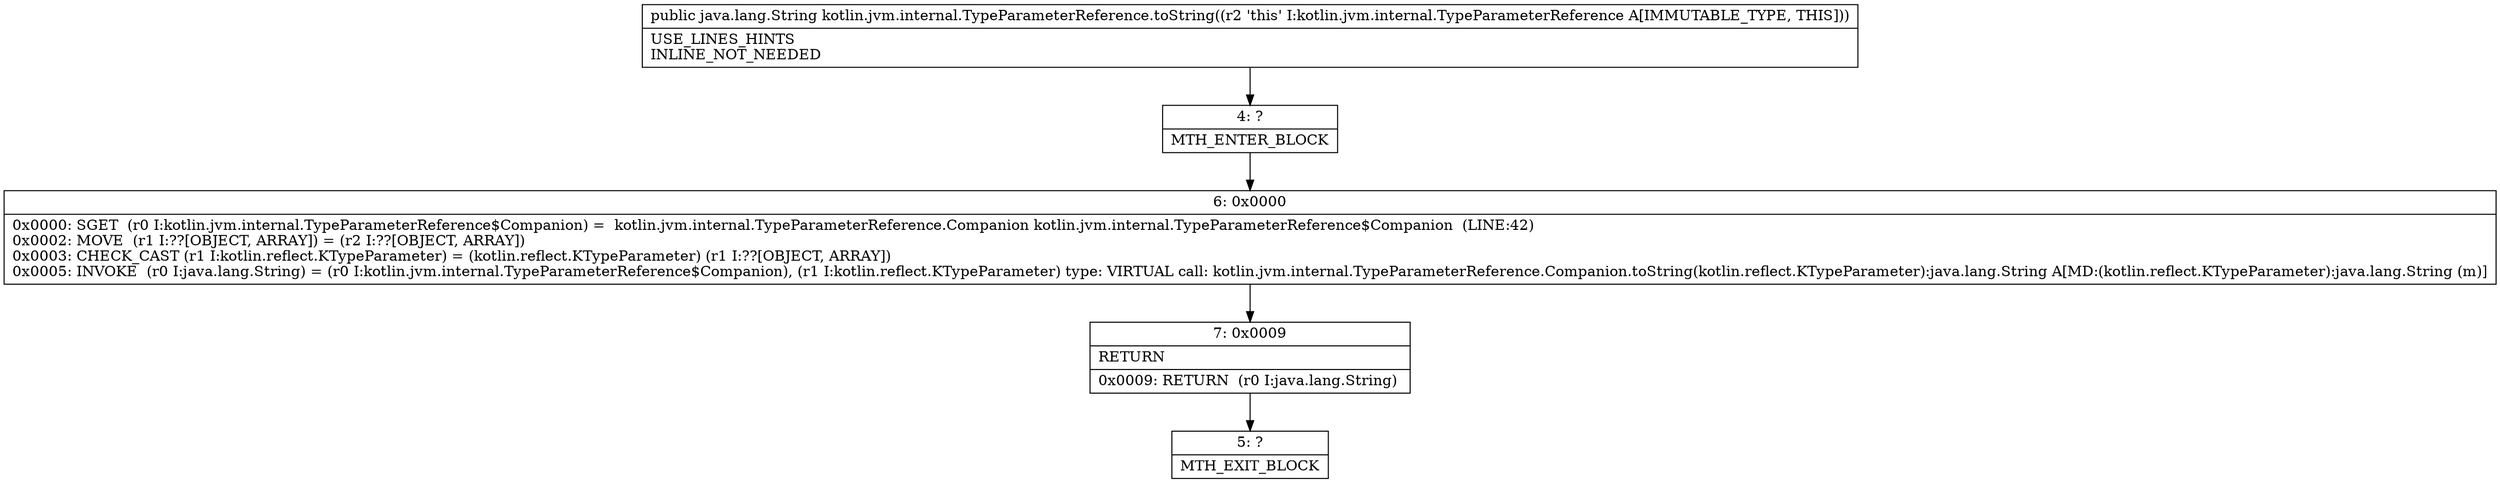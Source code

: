 digraph "CFG forkotlin.jvm.internal.TypeParameterReference.toString()Ljava\/lang\/String;" {
Node_4 [shape=record,label="{4\:\ ?|MTH_ENTER_BLOCK\l}"];
Node_6 [shape=record,label="{6\:\ 0x0000|0x0000: SGET  (r0 I:kotlin.jvm.internal.TypeParameterReference$Companion) =  kotlin.jvm.internal.TypeParameterReference.Companion kotlin.jvm.internal.TypeParameterReference$Companion  (LINE:42)\l0x0002: MOVE  (r1 I:??[OBJECT, ARRAY]) = (r2 I:??[OBJECT, ARRAY]) \l0x0003: CHECK_CAST (r1 I:kotlin.reflect.KTypeParameter) = (kotlin.reflect.KTypeParameter) (r1 I:??[OBJECT, ARRAY]) \l0x0005: INVOKE  (r0 I:java.lang.String) = (r0 I:kotlin.jvm.internal.TypeParameterReference$Companion), (r1 I:kotlin.reflect.KTypeParameter) type: VIRTUAL call: kotlin.jvm.internal.TypeParameterReference.Companion.toString(kotlin.reflect.KTypeParameter):java.lang.String A[MD:(kotlin.reflect.KTypeParameter):java.lang.String (m)]\l}"];
Node_7 [shape=record,label="{7\:\ 0x0009|RETURN\l|0x0009: RETURN  (r0 I:java.lang.String) \l}"];
Node_5 [shape=record,label="{5\:\ ?|MTH_EXIT_BLOCK\l}"];
MethodNode[shape=record,label="{public java.lang.String kotlin.jvm.internal.TypeParameterReference.toString((r2 'this' I:kotlin.jvm.internal.TypeParameterReference A[IMMUTABLE_TYPE, THIS]))  | USE_LINES_HINTS\lINLINE_NOT_NEEDED\l}"];
MethodNode -> Node_4;Node_4 -> Node_6;
Node_6 -> Node_7;
Node_7 -> Node_5;
}

